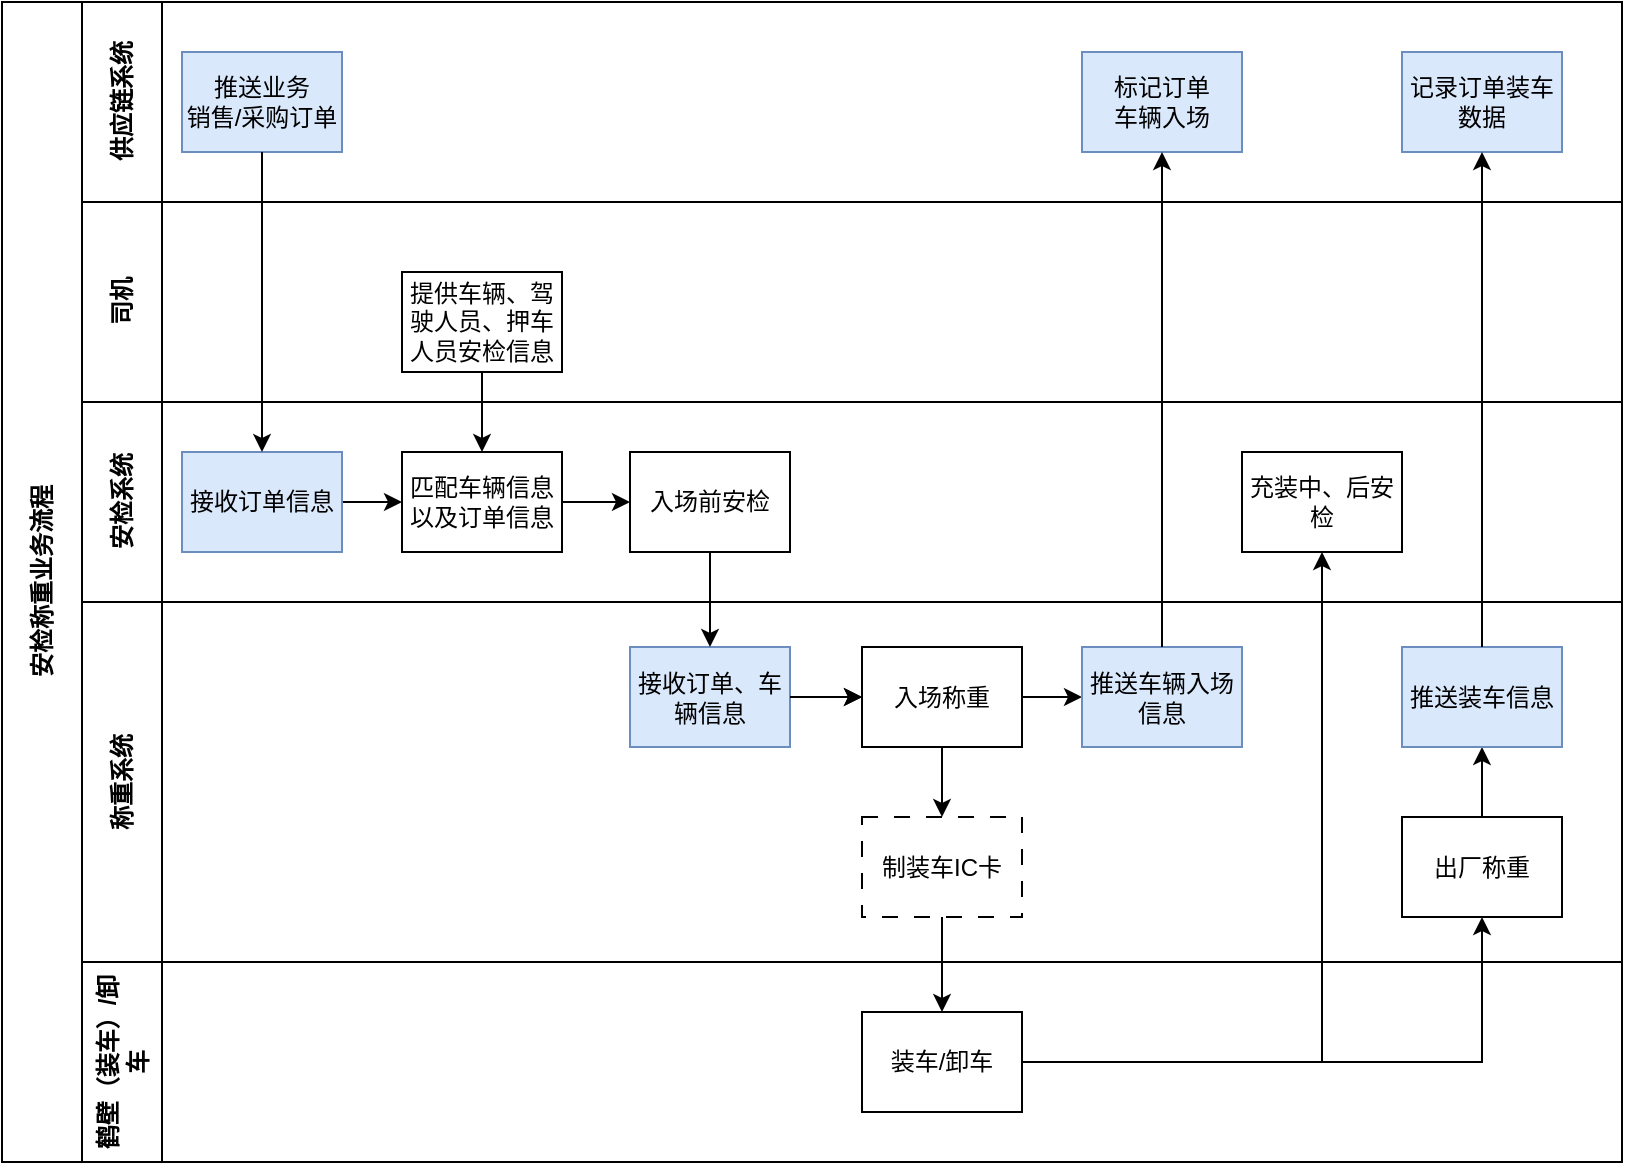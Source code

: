 <mxfile version="24.8.2">
  <diagram id="prtHgNgQTEPvFCAcTncT" name="Page-1">
    <mxGraphModel dx="1314" dy="865" grid="1" gridSize="10" guides="1" tooltips="1" connect="1" arrows="1" fold="1" page="1" pageScale="1" pageWidth="1169" pageHeight="827" math="0" shadow="0">
      <root>
        <mxCell id="0" />
        <mxCell id="1" parent="0" />
        <mxCell id="dNxyNK7c78bLwvsdeMH5-19" value="安检称重业务流程" style="swimlane;html=1;childLayout=stackLayout;resizeParent=1;resizeParentMax=0;horizontal=0;startSize=40;horizontalStack=0;" parent="1" vertex="1">
          <mxGeometry x="30" y="50" width="810" height="580" as="geometry" />
        </mxCell>
        <mxCell id="dNxyNK7c78bLwvsdeMH5-20" value="供应链系统" style="swimlane;html=1;startSize=40;horizontal=0;" parent="dNxyNK7c78bLwvsdeMH5-19" vertex="1">
          <mxGeometry x="40" width="770" height="100" as="geometry">
            <mxRectangle x="40" width="770" height="40" as="alternateBounds" />
          </mxGeometry>
        </mxCell>
        <mxCell id="dNxyNK7c78bLwvsdeMH5-24" value="推送业务&lt;div&gt;销售/采购订单&lt;/div&gt;" style="rounded=0;whiteSpace=wrap;html=1;fontFamily=Helvetica;fontSize=12;align=center;fillColor=#dae8fc;strokeColor=#6c8ebf;" parent="dNxyNK7c78bLwvsdeMH5-20" vertex="1">
          <mxGeometry x="50" y="25" width="80" height="50" as="geometry" />
        </mxCell>
        <mxCell id="5SrO1-f8xOF5O9hoDV5b-19" value="标记订单&lt;div&gt;车辆入场&lt;/div&gt;" style="whiteSpace=wrap;html=1;rounded=0;fillColor=#dae8fc;strokeColor=#6c8ebf;" vertex="1" parent="dNxyNK7c78bLwvsdeMH5-20">
          <mxGeometry x="500" y="25" width="80" height="50" as="geometry" />
        </mxCell>
        <mxCell id="5SrO1-f8xOF5O9hoDV5b-38" value="记录订单装车数据" style="whiteSpace=wrap;html=1;rounded=0;fillColor=#dae8fc;strokeColor=#6c8ebf;" vertex="1" parent="dNxyNK7c78bLwvsdeMH5-20">
          <mxGeometry x="660" y="25" width="80" height="50" as="geometry" />
        </mxCell>
        <mxCell id="dNxyNK7c78bLwvsdeMH5-21" value="司机" style="swimlane;html=1;startSize=40;horizontal=0;" parent="dNxyNK7c78bLwvsdeMH5-19" vertex="1">
          <mxGeometry x="40" y="100" width="770" height="100" as="geometry" />
        </mxCell>
        <mxCell id="dNxyNK7c78bLwvsdeMH5-26" value="提供车辆、&lt;span style=&quot;background-color: initial;&quot;&gt;驾驶人员、押车人员安检信息&lt;/span&gt;" style="rounded=0;whiteSpace=wrap;html=1;fontFamily=Helvetica;fontSize=12;fontColor=#000000;align=center;" parent="dNxyNK7c78bLwvsdeMH5-21" vertex="1">
          <mxGeometry x="160" y="35" width="80" height="50" as="geometry" />
        </mxCell>
        <mxCell id="dNxyNK7c78bLwvsdeMH5-22" value="安检系统" style="swimlane;html=1;startSize=40;horizontal=0;" parent="dNxyNK7c78bLwvsdeMH5-19" vertex="1">
          <mxGeometry x="40" y="200" width="770" height="100" as="geometry" />
        </mxCell>
        <mxCell id="5SrO1-f8xOF5O9hoDV5b-26" value="" style="edgeStyle=orthogonalEdgeStyle;rounded=0;orthogonalLoop=1;jettySize=auto;html=1;" edge="1" parent="dNxyNK7c78bLwvsdeMH5-22" source="5SrO1-f8xOF5O9hoDV5b-5" target="5SrO1-f8xOF5O9hoDV5b-24">
          <mxGeometry relative="1" as="geometry" />
        </mxCell>
        <mxCell id="5SrO1-f8xOF5O9hoDV5b-5" value="接收订单信息" style="rounded=0;whiteSpace=wrap;html=1;fontFamily=Helvetica;fontSize=12;align=center;fillColor=#dae8fc;strokeColor=#6c8ebf;" vertex="1" parent="dNxyNK7c78bLwvsdeMH5-22">
          <mxGeometry x="50" y="25" width="80" height="50" as="geometry" />
        </mxCell>
        <mxCell id="dNxyNK7c78bLwvsdeMH5-34" value="入场前安检" style="rounded=0;whiteSpace=wrap;html=1;fontFamily=Helvetica;fontSize=12;fontColor=#000000;align=center;" parent="dNxyNK7c78bLwvsdeMH5-22" vertex="1">
          <mxGeometry x="274" y="25" width="80" height="50" as="geometry" />
        </mxCell>
        <mxCell id="5SrO1-f8xOF5O9hoDV5b-27" value="" style="edgeStyle=orthogonalEdgeStyle;rounded=0;orthogonalLoop=1;jettySize=auto;html=1;" edge="1" parent="dNxyNK7c78bLwvsdeMH5-22" source="5SrO1-f8xOF5O9hoDV5b-24" target="dNxyNK7c78bLwvsdeMH5-34">
          <mxGeometry relative="1" as="geometry" />
        </mxCell>
        <mxCell id="5SrO1-f8xOF5O9hoDV5b-24" value="匹配车辆信息以及订单信息" style="rounded=0;whiteSpace=wrap;html=1;fontFamily=Helvetica;fontSize=12;fontColor=#000000;align=center;" vertex="1" parent="dNxyNK7c78bLwvsdeMH5-22">
          <mxGeometry x="160" y="25" width="80" height="50" as="geometry" />
        </mxCell>
        <mxCell id="5SrO1-f8xOF5O9hoDV5b-29" value="充装中、后安检" style="rounded=0;whiteSpace=wrap;html=1;fontFamily=Helvetica;fontSize=12;fontColor=#000000;align=center;" vertex="1" parent="dNxyNK7c78bLwvsdeMH5-22">
          <mxGeometry x="580" y="25" width="80" height="50" as="geometry" />
        </mxCell>
        <mxCell id="5SrO1-f8xOF5O9hoDV5b-2" value="称重系统" style="swimlane;horizontal=0;whiteSpace=wrap;html=1;startSize=40;" vertex="1" parent="dNxyNK7c78bLwvsdeMH5-19">
          <mxGeometry x="40" y="300" width="770" height="180" as="geometry" />
        </mxCell>
        <mxCell id="5SrO1-f8xOF5O9hoDV5b-7" value="接收订单、车辆信息" style="rounded=0;whiteSpace=wrap;html=1;fontFamily=Helvetica;fontSize=12;align=center;fillColor=#dae8fc;strokeColor=#6c8ebf;" vertex="1" parent="5SrO1-f8xOF5O9hoDV5b-2">
          <mxGeometry x="274" y="22.5" width="80" height="50" as="geometry" />
        </mxCell>
        <mxCell id="5SrO1-f8xOF5O9hoDV5b-45" value="" style="edgeStyle=orthogonalEdgeStyle;rounded=0;orthogonalLoop=1;jettySize=auto;html=1;" edge="1" parent="5SrO1-f8xOF5O9hoDV5b-2" source="5SrO1-f8xOF5O9hoDV5b-11" target="5SrO1-f8xOF5O9hoDV5b-44">
          <mxGeometry relative="1" as="geometry" />
        </mxCell>
        <mxCell id="5SrO1-f8xOF5O9hoDV5b-11" value="入场称重" style="whiteSpace=wrap;html=1;fontColor=#000000;rounded=0;" vertex="1" parent="5SrO1-f8xOF5O9hoDV5b-2">
          <mxGeometry x="390" y="22.5" width="80" height="50" as="geometry" />
        </mxCell>
        <mxCell id="5SrO1-f8xOF5O9hoDV5b-15" value="" style="edgeStyle=orthogonalEdgeStyle;rounded=0;orthogonalLoop=1;jettySize=auto;html=1;" edge="1" parent="5SrO1-f8xOF5O9hoDV5b-2" source="5SrO1-f8xOF5O9hoDV5b-7" target="5SrO1-f8xOF5O9hoDV5b-11">
          <mxGeometry relative="1" as="geometry" />
        </mxCell>
        <mxCell id="5SrO1-f8xOF5O9hoDV5b-12" value="" style="edgeStyle=orthogonalEdgeStyle;rounded=0;orthogonalLoop=1;jettySize=auto;html=1;" edge="1" parent="5SrO1-f8xOF5O9hoDV5b-2" source="5SrO1-f8xOF5O9hoDV5b-7" target="5SrO1-f8xOF5O9hoDV5b-11">
          <mxGeometry relative="1" as="geometry" />
        </mxCell>
        <mxCell id="5SrO1-f8xOF5O9hoDV5b-16" value="制装车IC卡" style="whiteSpace=wrap;html=1;fontColor=#000000;rounded=0;dashed=1;dashPattern=8 8;" vertex="1" parent="5SrO1-f8xOF5O9hoDV5b-2">
          <mxGeometry x="390" y="107.5" width="80" height="50" as="geometry" />
        </mxCell>
        <mxCell id="5SrO1-f8xOF5O9hoDV5b-17" value="" style="edgeStyle=orthogonalEdgeStyle;rounded=0;orthogonalLoop=1;jettySize=auto;html=1;" edge="1" parent="5SrO1-f8xOF5O9hoDV5b-2" source="5SrO1-f8xOF5O9hoDV5b-11" target="5SrO1-f8xOF5O9hoDV5b-16">
          <mxGeometry relative="1" as="geometry" />
        </mxCell>
        <mxCell id="5SrO1-f8xOF5O9hoDV5b-40" value="" style="edgeStyle=orthogonalEdgeStyle;rounded=0;orthogonalLoop=1;jettySize=auto;html=1;" edge="1" parent="5SrO1-f8xOF5O9hoDV5b-2" source="5SrO1-f8xOF5O9hoDV5b-31" target="5SrO1-f8xOF5O9hoDV5b-39">
          <mxGeometry relative="1" as="geometry" />
        </mxCell>
        <mxCell id="5SrO1-f8xOF5O9hoDV5b-44" value="推送车辆入场信息" style="whiteSpace=wrap;html=1;rounded=0;glass=0;shadow=0;fillColor=#dae8fc;strokeColor=#6c8ebf;" vertex="1" parent="5SrO1-f8xOF5O9hoDV5b-2">
          <mxGeometry x="500" y="22.5" width="80" height="50" as="geometry" />
        </mxCell>
        <mxCell id="5SrO1-f8xOF5O9hoDV5b-39" value="推送装车信息" style="whiteSpace=wrap;html=1;rounded=0;fillColor=#dae8fc;strokeColor=#6c8ebf;" vertex="1" parent="5SrO1-f8xOF5O9hoDV5b-2">
          <mxGeometry x="660" y="22.5" width="80" height="50" as="geometry" />
        </mxCell>
        <mxCell id="5SrO1-f8xOF5O9hoDV5b-31" value="出厂称重" style="whiteSpace=wrap;html=1;fontColor=#000000;rounded=0;" vertex="1" parent="5SrO1-f8xOF5O9hoDV5b-2">
          <mxGeometry x="660" y="107.5" width="80" height="50" as="geometry" />
        </mxCell>
        <mxCell id="5SrO1-f8xOF5O9hoDV5b-6" style="edgeStyle=orthogonalEdgeStyle;rounded=0;orthogonalLoop=1;jettySize=auto;html=1;" edge="1" parent="dNxyNK7c78bLwvsdeMH5-19" source="dNxyNK7c78bLwvsdeMH5-24" target="5SrO1-f8xOF5O9hoDV5b-5">
          <mxGeometry relative="1" as="geometry" />
        </mxCell>
        <mxCell id="5SrO1-f8xOF5O9hoDV5b-20" value="" style="edgeStyle=orthogonalEdgeStyle;rounded=0;orthogonalLoop=1;jettySize=auto;html=1;" edge="1" parent="dNxyNK7c78bLwvsdeMH5-19" source="5SrO1-f8xOF5O9hoDV5b-44" target="5SrO1-f8xOF5O9hoDV5b-19">
          <mxGeometry relative="1" as="geometry" />
        </mxCell>
        <mxCell id="5SrO1-f8xOF5O9hoDV5b-9" style="edgeStyle=orthogonalEdgeStyle;rounded=0;orthogonalLoop=1;jettySize=auto;html=1;" edge="1" parent="dNxyNK7c78bLwvsdeMH5-19" source="dNxyNK7c78bLwvsdeMH5-34" target="5SrO1-f8xOF5O9hoDV5b-7">
          <mxGeometry relative="1" as="geometry" />
        </mxCell>
        <mxCell id="5SrO1-f8xOF5O9hoDV5b-25" style="edgeStyle=orthogonalEdgeStyle;rounded=0;orthogonalLoop=1;jettySize=auto;html=1;" edge="1" parent="dNxyNK7c78bLwvsdeMH5-19" source="dNxyNK7c78bLwvsdeMH5-26" target="5SrO1-f8xOF5O9hoDV5b-24">
          <mxGeometry relative="1" as="geometry" />
        </mxCell>
        <mxCell id="5SrO1-f8xOF5O9hoDV5b-18" style="edgeStyle=orthogonalEdgeStyle;rounded=0;orthogonalLoop=1;jettySize=auto;html=1;" edge="1" parent="dNxyNK7c78bLwvsdeMH5-19" source="5SrO1-f8xOF5O9hoDV5b-16" target="5SrO1-f8xOF5O9hoDV5b-13">
          <mxGeometry relative="1" as="geometry" />
        </mxCell>
        <mxCell id="5SrO1-f8xOF5O9hoDV5b-3" value="鹤壁（装车）/卸车" style="swimlane;horizontal=0;whiteSpace=wrap;html=1;startSize=40;" vertex="1" parent="dNxyNK7c78bLwvsdeMH5-19">
          <mxGeometry x="40" y="480" width="770" height="100" as="geometry" />
        </mxCell>
        <mxCell id="5SrO1-f8xOF5O9hoDV5b-13" value="装车/卸车" style="whiteSpace=wrap;html=1;fontColor=#000000;rounded=0;" vertex="1" parent="5SrO1-f8xOF5O9hoDV5b-3">
          <mxGeometry x="390" y="25" width="80" height="50" as="geometry" />
        </mxCell>
        <mxCell id="5SrO1-f8xOF5O9hoDV5b-30" style="edgeStyle=orthogonalEdgeStyle;rounded=0;orthogonalLoop=1;jettySize=auto;html=1;" edge="1" parent="dNxyNK7c78bLwvsdeMH5-19" source="5SrO1-f8xOF5O9hoDV5b-13" target="5SrO1-f8xOF5O9hoDV5b-29">
          <mxGeometry relative="1" as="geometry" />
        </mxCell>
        <mxCell id="5SrO1-f8xOF5O9hoDV5b-32" style="edgeStyle=orthogonalEdgeStyle;rounded=0;orthogonalLoop=1;jettySize=auto;html=1;" edge="1" parent="dNxyNK7c78bLwvsdeMH5-19" source="5SrO1-f8xOF5O9hoDV5b-13" target="5SrO1-f8xOF5O9hoDV5b-31">
          <mxGeometry relative="1" as="geometry" />
        </mxCell>
        <mxCell id="5SrO1-f8xOF5O9hoDV5b-41" style="edgeStyle=orthogonalEdgeStyle;rounded=0;orthogonalLoop=1;jettySize=auto;html=1;" edge="1" parent="dNxyNK7c78bLwvsdeMH5-19" source="5SrO1-f8xOF5O9hoDV5b-39" target="5SrO1-f8xOF5O9hoDV5b-38">
          <mxGeometry relative="1" as="geometry" />
        </mxCell>
      </root>
    </mxGraphModel>
  </diagram>
</mxfile>
